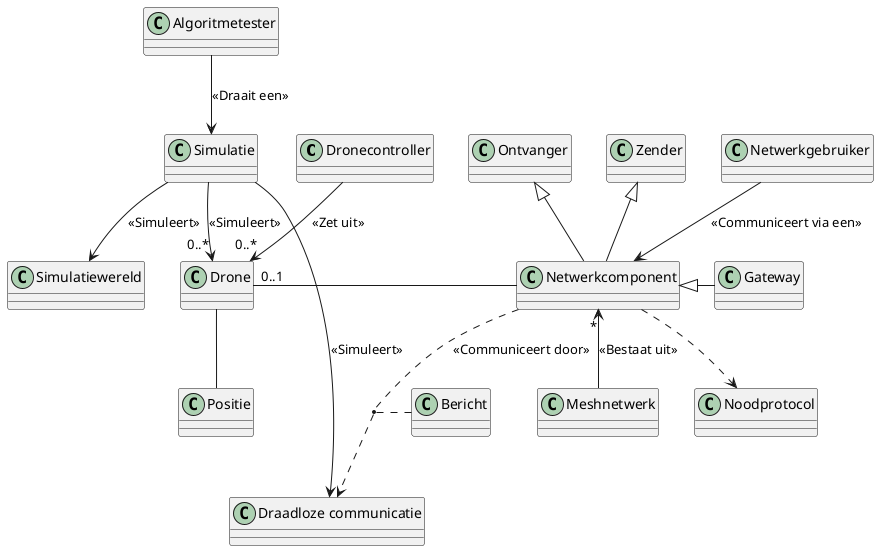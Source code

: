 @startuml

class Dronecontroller
class Algoritmetester
class Netwerkgebruiker

class Drone
class Simulatie
class Simulatiewereld
class "Draadloze communicatie" as com
class Bericht
class Zender
class Ontvanger
class Meshnetwerk

class Netwerkcomponent
class Gateway
class Noodprotocol
class Positie

Algoritmetester --> Simulatie : <<Draait een>>
Dronecontroller --> "0..*" Drone : <<Zet uit>>
Netwerkgebruiker --> Netwerkcomponent : <<Communiceert via een>>
 
Simulatie --> "0..*" Drone : <<Simuleert>>
Netwerkcomponent -left- "0..1" Drone


Meshnetwerk -up-> "*" Netwerkcomponent : <<Bestaat uit>>
Netwerkcomponent ..> Noodprotocol

Netwerkcomponent -up-|> Zender
Netwerkcomponent -up-|> Ontvanger

Drone -- Positie

Netwerkcomponent ..> com : <<Communiceert door>>
(Netwerkcomponent, com) .. Bericht 

Simulatie --> Simulatiewereld : <<Simuleert>>
Simulatie --> com : <<Simuleert>>

Gateway -left-|> Netwerkcomponent

@enduml